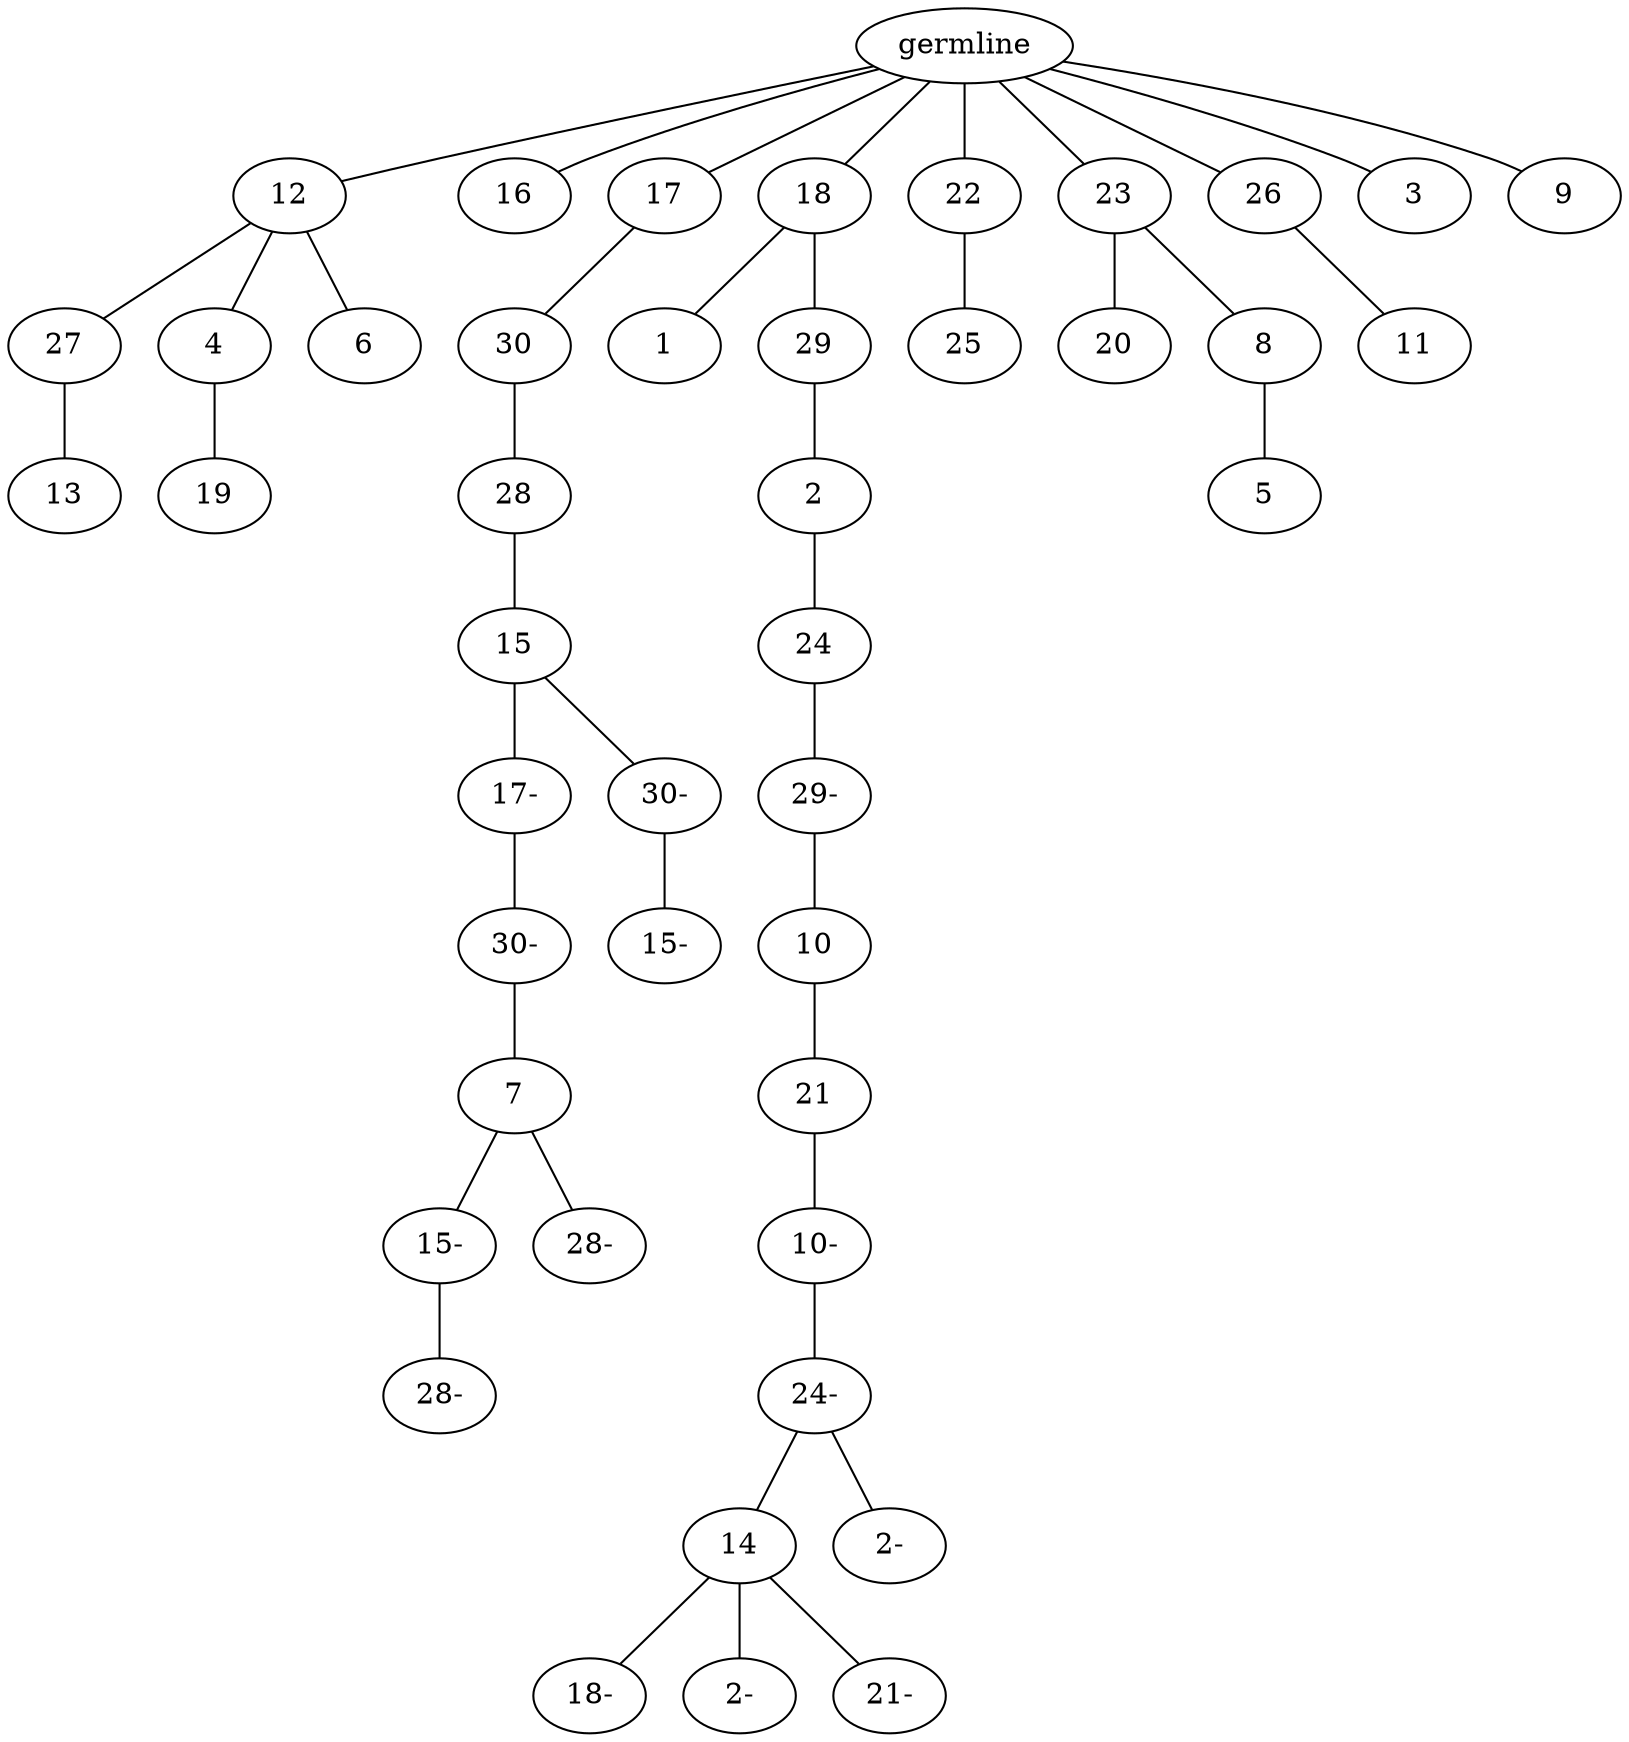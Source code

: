 graph tree {
    "140358135217648" [label="germline"];
    "140358135235680" [label="12"];
    "140358135235968" [label="27"];
    "140358135235776" [label="13"];
    "140358135236064" [label="4"];
    "140358135235584" [label="19"];
    "140358135237216" [label="6"];
    "140358135235056" [label="16"];
    "140358135237360" [label="17"];
    "140358135236640" [label="30"];
    "140358135234816" [label="28"];
    "140358135237312" [label="15"];
    "140358135237696" [label="17-"];
    "140358135237984" [label="30-"];
    "140358135238272" [label="7"];
    "140358135238560" [label="15-"];
    "140358135111792" [label="28-"];
    "140358135238608" [label="28-"];
    "140358135237552" [label="30-"];
    "140358135238032" [label="15-"];
    "140358135236976" [label="18"];
    "140358135237648" [label="1"];
    "140358135236352" [label="29"];
    "140358135237456" [label="2"];
    "140358135238512" [label="24"];
    "140358135238464" [label="29-"];
    "140358135111984" [label="10"];
    "140358135112416" [label="21"];
    "140358135112896" [label="10-"];
    "140358135113184" [label="24-"];
    "140358135113472" [label="14"];
    "140358135113760" [label="18-"];
    "140358135113616" [label="2-"];
    "140358134843040" [label="21-"];
    "140358135113328" [label="2-"];
    "140358135238416" [label="22"];
    "140358135236736" [label="25"];
    "140358135236880" [label="23"];
    "140358135238320" [label="20"];
    "140358135238224" [label="8"];
    "140358135112848" [label="5"];
    "140358135235296" [label="26"];
    "140358135112656" [label="11"];
    "140358135237744" [label="3"];
    "140358135237504" [label="9"];
    "140358135217648" -- "140358135235680";
    "140358135217648" -- "140358135235056";
    "140358135217648" -- "140358135237360";
    "140358135217648" -- "140358135236976";
    "140358135217648" -- "140358135238416";
    "140358135217648" -- "140358135236880";
    "140358135217648" -- "140358135235296";
    "140358135217648" -- "140358135237744";
    "140358135217648" -- "140358135237504";
    "140358135235680" -- "140358135235968";
    "140358135235680" -- "140358135236064";
    "140358135235680" -- "140358135237216";
    "140358135235968" -- "140358135235776";
    "140358135236064" -- "140358135235584";
    "140358135237360" -- "140358135236640";
    "140358135236640" -- "140358135234816";
    "140358135234816" -- "140358135237312";
    "140358135237312" -- "140358135237696";
    "140358135237312" -- "140358135237552";
    "140358135237696" -- "140358135237984";
    "140358135237984" -- "140358135238272";
    "140358135238272" -- "140358135238560";
    "140358135238272" -- "140358135238608";
    "140358135238560" -- "140358135111792";
    "140358135237552" -- "140358135238032";
    "140358135236976" -- "140358135237648";
    "140358135236976" -- "140358135236352";
    "140358135236352" -- "140358135237456";
    "140358135237456" -- "140358135238512";
    "140358135238512" -- "140358135238464";
    "140358135238464" -- "140358135111984";
    "140358135111984" -- "140358135112416";
    "140358135112416" -- "140358135112896";
    "140358135112896" -- "140358135113184";
    "140358135113184" -- "140358135113472";
    "140358135113184" -- "140358135113328";
    "140358135113472" -- "140358135113760";
    "140358135113472" -- "140358135113616";
    "140358135113472" -- "140358134843040";
    "140358135238416" -- "140358135236736";
    "140358135236880" -- "140358135238320";
    "140358135236880" -- "140358135238224";
    "140358135238224" -- "140358135112848";
    "140358135235296" -- "140358135112656";
}
